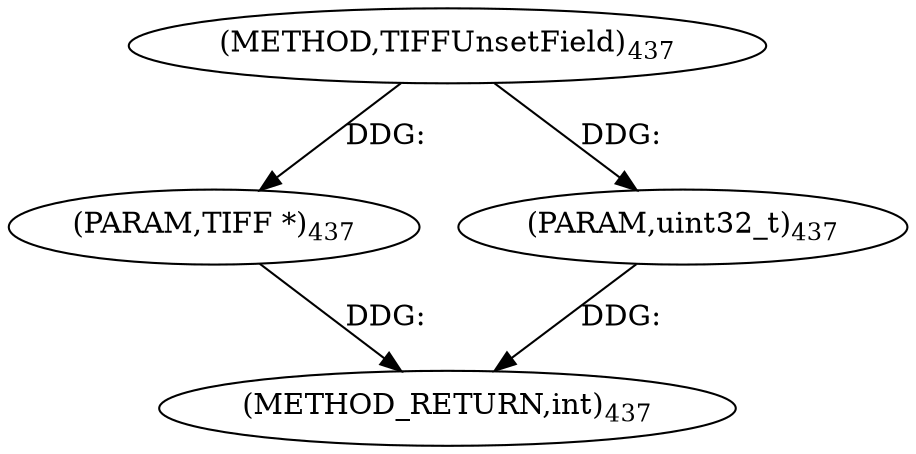 digraph "TIFFUnsetField" {  
"8824" [label = <(METHOD,TIFFUnsetField)<SUB>437</SUB>> ]
"8827" [label = <(METHOD_RETURN,int)<SUB>437</SUB>> ]
"8825" [label = <(PARAM,TIFF *)<SUB>437</SUB>> ]
"8826" [label = <(PARAM,uint32_t)<SUB>437</SUB>> ]
  "8825" -> "8827"  [ label = "DDG: "] 
  "8826" -> "8827"  [ label = "DDG: "] 
  "8824" -> "8825"  [ label = "DDG: "] 
  "8824" -> "8826"  [ label = "DDG: "] 
}
